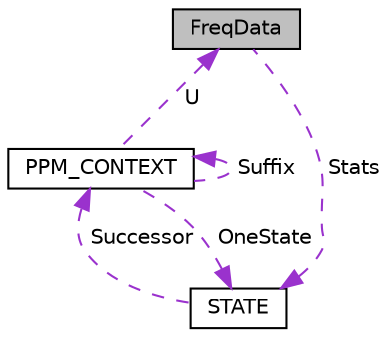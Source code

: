 digraph "FreqData"
{
 // LATEX_PDF_SIZE
  edge [fontname="Helvetica",fontsize="10",labelfontname="Helvetica",labelfontsize="10"];
  node [fontname="Helvetica",fontsize="10",shape=record];
  Node1 [label="FreqData",height=0.2,width=0.4,color="black", fillcolor="grey75", style="filled", fontcolor="black",tooltip=" "];
  Node2 -> Node1 [dir="back",color="darkorchid3",fontsize="10",style="dashed",label=" Stats" ,fontname="Helvetica"];
  Node2 [label="STATE",height=0.2,width=0.4,color="black", fillcolor="white", style="filled",URL="$structSTATE.html",tooltip=" "];
  Node3 -> Node2 [dir="back",color="darkorchid3",fontsize="10",style="dashed",label=" Successor" ,fontname="Helvetica"];
  Node3 [label="PPM_CONTEXT",height=0.2,width=0.4,color="black", fillcolor="white", style="filled",URL="$structPPM__CONTEXT.html",tooltip=" "];
  Node3 -> Node3 [dir="back",color="darkorchid3",fontsize="10",style="dashed",label=" Suffix" ,fontname="Helvetica"];
  Node1 -> Node3 [dir="back",color="darkorchid3",fontsize="10",style="dashed",label=" U" ,fontname="Helvetica"];
  Node2 -> Node3 [dir="back",color="darkorchid3",fontsize="10",style="dashed",label=" OneState" ,fontname="Helvetica"];
}
